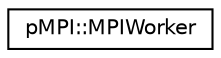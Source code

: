 digraph "Graphical Class Hierarchy"
{
  edge [fontname="Helvetica",fontsize="10",labelfontname="Helvetica",labelfontsize="10"];
  node [fontname="Helvetica",fontsize="10",shape=record];
  rankdir="LR";
  Node0 [label="pMPI::MPIWorker",height=0.2,width=0.4,color="black", fillcolor="white", style="filled",URL="$structp_m_p_i_1_1_m_p_i_worker.html",tooltip="Abstraction of an MPI worker process. "];
}
